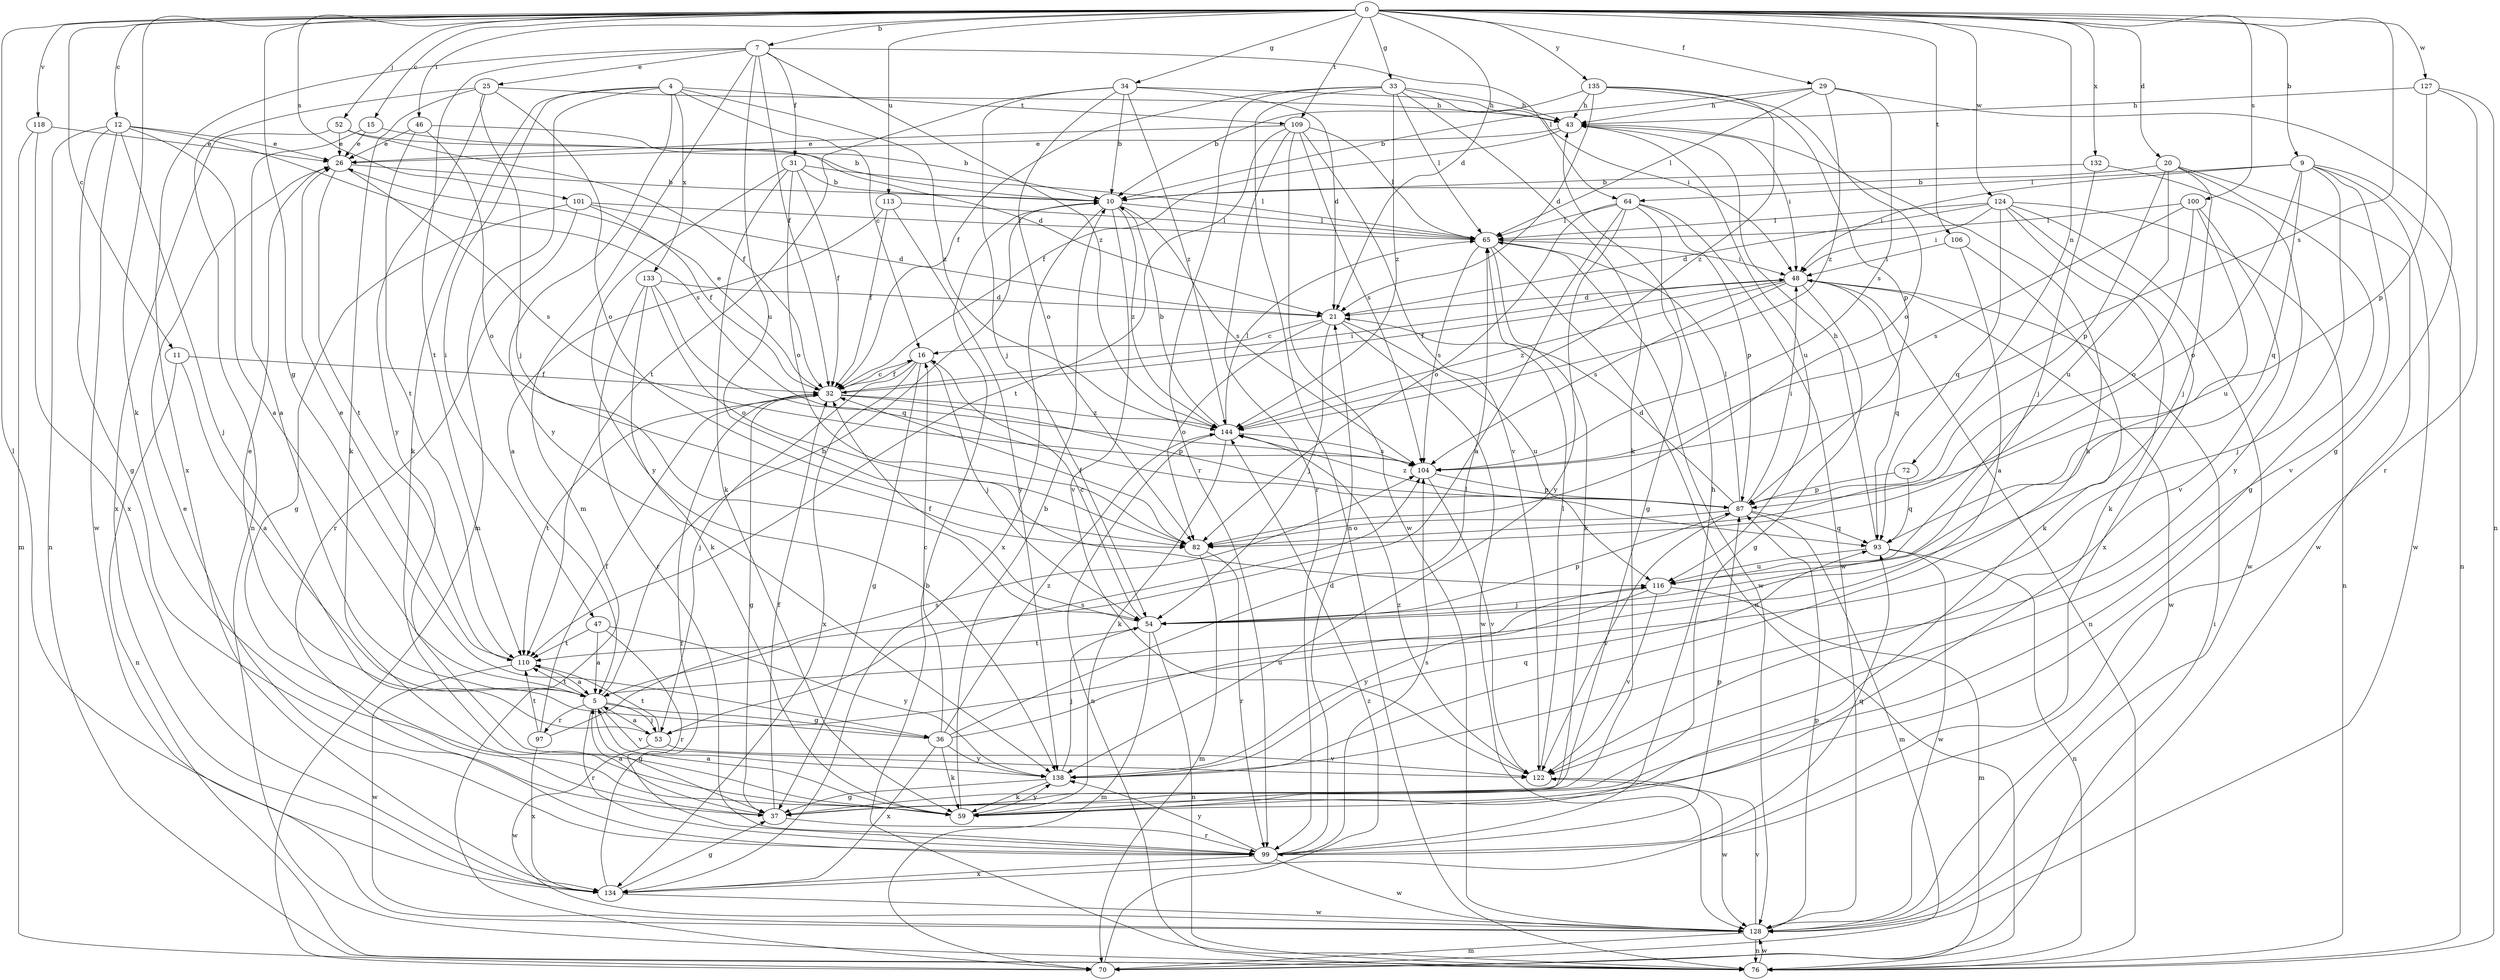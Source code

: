 strict digraph  {
0;
4;
5;
7;
9;
10;
11;
12;
15;
16;
20;
21;
25;
26;
29;
31;
32;
33;
34;
36;
37;
43;
46;
47;
48;
52;
53;
54;
59;
64;
65;
70;
72;
76;
82;
87;
93;
97;
99;
100;
101;
104;
106;
109;
110;
113;
116;
118;
122;
124;
127;
128;
132;
133;
134;
135;
138;
144;
0 -> 7  [label=b];
0 -> 9  [label=b];
0 -> 11  [label=c];
0 -> 12  [label=c];
0 -> 15  [label=c];
0 -> 20  [label=d];
0 -> 21  [label=d];
0 -> 29  [label=f];
0 -> 33  [label=g];
0 -> 34  [label=g];
0 -> 36  [label=g];
0 -> 46  [label=i];
0 -> 52  [label=j];
0 -> 59  [label=k];
0 -> 72  [label=n];
0 -> 100  [label=s];
0 -> 101  [label=s];
0 -> 104  [label=s];
0 -> 106  [label=t];
0 -> 109  [label=t];
0 -> 113  [label=u];
0 -> 118  [label=v];
0 -> 124  [label=w];
0 -> 127  [label=w];
0 -> 132  [label=x];
0 -> 135  [label=y];
0 -> 134  [label=l];
4 -> 16  [label=c];
4 -> 47  [label=i];
4 -> 59  [label=k];
4 -> 70  [label=m];
4 -> 109  [label=t];
4 -> 133  [label=x];
4 -> 138  [label=y];
4 -> 144  [label=z];
5 -> 10  [label=b];
5 -> 36  [label=g];
5 -> 37  [label=g];
5 -> 53  [label=j];
5 -> 97  [label=r];
5 -> 99  [label=r];
5 -> 110  [label=t];
5 -> 122  [label=v];
7 -> 25  [label=e];
7 -> 31  [label=f];
7 -> 32  [label=f];
7 -> 64  [label=l];
7 -> 70  [label=m];
7 -> 110  [label=t];
7 -> 116  [label=u];
7 -> 134  [label=x];
7 -> 144  [label=z];
9 -> 48  [label=i];
9 -> 53  [label=j];
9 -> 64  [label=l];
9 -> 76  [label=n];
9 -> 82  [label=o];
9 -> 93  [label=q];
9 -> 122  [label=v];
9 -> 128  [label=w];
10 -> 65  [label=l];
10 -> 104  [label=s];
10 -> 122  [label=v];
10 -> 134  [label=x];
10 -> 144  [label=z];
11 -> 5  [label=a];
11 -> 32  [label=f];
11 -> 76  [label=n];
12 -> 5  [label=a];
12 -> 26  [label=e];
12 -> 37  [label=g];
12 -> 53  [label=j];
12 -> 76  [label=n];
12 -> 104  [label=s];
12 -> 128  [label=w];
15 -> 5  [label=a];
15 -> 21  [label=d];
15 -> 26  [label=e];
16 -> 32  [label=f];
16 -> 37  [label=g];
16 -> 53  [label=j];
16 -> 54  [label=j];
16 -> 134  [label=x];
20 -> 10  [label=b];
20 -> 37  [label=g];
20 -> 54  [label=j];
20 -> 87  [label=p];
20 -> 116  [label=u];
20 -> 128  [label=w];
21 -> 16  [label=c];
21 -> 54  [label=j];
21 -> 82  [label=o];
21 -> 116  [label=u];
21 -> 128  [label=w];
25 -> 43  [label=h];
25 -> 54  [label=j];
25 -> 59  [label=k];
25 -> 76  [label=n];
25 -> 82  [label=o];
25 -> 138  [label=y];
26 -> 10  [label=b];
26 -> 104  [label=s];
26 -> 110  [label=t];
29 -> 10  [label=b];
29 -> 37  [label=g];
29 -> 43  [label=h];
29 -> 65  [label=l];
29 -> 104  [label=s];
29 -> 144  [label=z];
31 -> 10  [label=b];
31 -> 32  [label=f];
31 -> 59  [label=k];
31 -> 65  [label=l];
31 -> 82  [label=o];
31 -> 138  [label=y];
32 -> 16  [label=c];
32 -> 26  [label=e];
32 -> 37  [label=g];
32 -> 48  [label=i];
32 -> 87  [label=p];
32 -> 110  [label=t];
32 -> 144  [label=z];
33 -> 32  [label=f];
33 -> 43  [label=h];
33 -> 48  [label=i];
33 -> 59  [label=k];
33 -> 65  [label=l];
33 -> 76  [label=n];
33 -> 99  [label=r];
33 -> 144  [label=z];
34 -> 10  [label=b];
34 -> 21  [label=d];
34 -> 43  [label=h];
34 -> 54  [label=j];
34 -> 82  [label=o];
34 -> 110  [label=t];
34 -> 144  [label=z];
36 -> 16  [label=c];
36 -> 26  [label=e];
36 -> 59  [label=k];
36 -> 65  [label=l];
36 -> 116  [label=u];
36 -> 134  [label=x];
36 -> 138  [label=y];
36 -> 144  [label=z];
37 -> 5  [label=a];
37 -> 32  [label=f];
37 -> 99  [label=r];
43 -> 26  [label=e];
43 -> 32  [label=f];
43 -> 48  [label=i];
43 -> 116  [label=u];
46 -> 10  [label=b];
46 -> 26  [label=e];
46 -> 82  [label=o];
46 -> 110  [label=t];
47 -> 5  [label=a];
47 -> 99  [label=r];
47 -> 110  [label=t];
47 -> 138  [label=y];
48 -> 21  [label=d];
48 -> 32  [label=f];
48 -> 37  [label=g];
48 -> 76  [label=n];
48 -> 93  [label=q];
48 -> 104  [label=s];
48 -> 128  [label=w];
48 -> 144  [label=z];
52 -> 10  [label=b];
52 -> 26  [label=e];
52 -> 32  [label=f];
52 -> 134  [label=x];
53 -> 5  [label=a];
53 -> 104  [label=s];
53 -> 110  [label=t];
53 -> 122  [label=v];
53 -> 128  [label=w];
54 -> 16  [label=c];
54 -> 32  [label=f];
54 -> 70  [label=m];
54 -> 76  [label=n];
54 -> 87  [label=p];
54 -> 110  [label=t];
59 -> 5  [label=a];
59 -> 10  [label=b];
59 -> 138  [label=y];
64 -> 5  [label=a];
64 -> 37  [label=g];
64 -> 65  [label=l];
64 -> 82  [label=o];
64 -> 87  [label=p];
64 -> 128  [label=w];
64 -> 138  [label=y];
65 -> 48  [label=i];
65 -> 59  [label=k];
65 -> 76  [label=n];
65 -> 104  [label=s];
65 -> 128  [label=w];
70 -> 48  [label=i];
70 -> 144  [label=z];
72 -> 87  [label=p];
72 -> 93  [label=q];
76 -> 10  [label=b];
76 -> 128  [label=w];
82 -> 32  [label=f];
82 -> 70  [label=m];
82 -> 99  [label=r];
87 -> 21  [label=d];
87 -> 48  [label=i];
87 -> 65  [label=l];
87 -> 70  [label=m];
87 -> 82  [label=o];
87 -> 93  [label=q];
87 -> 122  [label=v];
87 -> 144  [label=z];
93 -> 43  [label=h];
93 -> 76  [label=n];
93 -> 116  [label=u];
93 -> 128  [label=w];
97 -> 32  [label=f];
97 -> 104  [label=s];
97 -> 110  [label=t];
97 -> 134  [label=x];
99 -> 21  [label=d];
99 -> 26  [label=e];
99 -> 43  [label=h];
99 -> 87  [label=p];
99 -> 93  [label=q];
99 -> 104  [label=s];
99 -> 128  [label=w];
99 -> 134  [label=x];
99 -> 138  [label=y];
100 -> 65  [label=l];
100 -> 82  [label=o];
100 -> 104  [label=s];
100 -> 116  [label=u];
100 -> 122  [label=v];
101 -> 21  [label=d];
101 -> 32  [label=f];
101 -> 37  [label=g];
101 -> 65  [label=l];
101 -> 99  [label=r];
104 -> 87  [label=p];
104 -> 122  [label=v];
106 -> 5  [label=a];
106 -> 48  [label=i];
106 -> 59  [label=k];
109 -> 26  [label=e];
109 -> 65  [label=l];
109 -> 99  [label=r];
109 -> 104  [label=s];
109 -> 110  [label=t];
109 -> 122  [label=v];
109 -> 128  [label=w];
110 -> 5  [label=a];
110 -> 26  [label=e];
110 -> 128  [label=w];
113 -> 5  [label=a];
113 -> 32  [label=f];
113 -> 65  [label=l];
113 -> 138  [label=y];
116 -> 54  [label=j];
116 -> 70  [label=m];
116 -> 122  [label=v];
116 -> 138  [label=y];
118 -> 26  [label=e];
118 -> 70  [label=m];
118 -> 134  [label=x];
122 -> 65  [label=l];
122 -> 128  [label=w];
122 -> 144  [label=z];
124 -> 21  [label=d];
124 -> 48  [label=i];
124 -> 59  [label=k];
124 -> 65  [label=l];
124 -> 76  [label=n];
124 -> 93  [label=q];
124 -> 128  [label=w];
124 -> 134  [label=x];
127 -> 43  [label=h];
127 -> 76  [label=n];
127 -> 87  [label=p];
127 -> 99  [label=r];
128 -> 70  [label=m];
128 -> 76  [label=n];
128 -> 87  [label=p];
128 -> 122  [label=v];
132 -> 10  [label=b];
132 -> 54  [label=j];
132 -> 138  [label=y];
133 -> 21  [label=d];
133 -> 59  [label=k];
133 -> 82  [label=o];
133 -> 93  [label=q];
133 -> 99  [label=r];
134 -> 32  [label=f];
134 -> 37  [label=g];
134 -> 128  [label=w];
135 -> 10  [label=b];
135 -> 21  [label=d];
135 -> 43  [label=h];
135 -> 82  [label=o];
135 -> 87  [label=p];
135 -> 144  [label=z];
138 -> 37  [label=g];
138 -> 43  [label=h];
138 -> 54  [label=j];
138 -> 59  [label=k];
138 -> 93  [label=q];
144 -> 10  [label=b];
144 -> 59  [label=k];
144 -> 65  [label=l];
144 -> 76  [label=n];
144 -> 104  [label=s];
}
